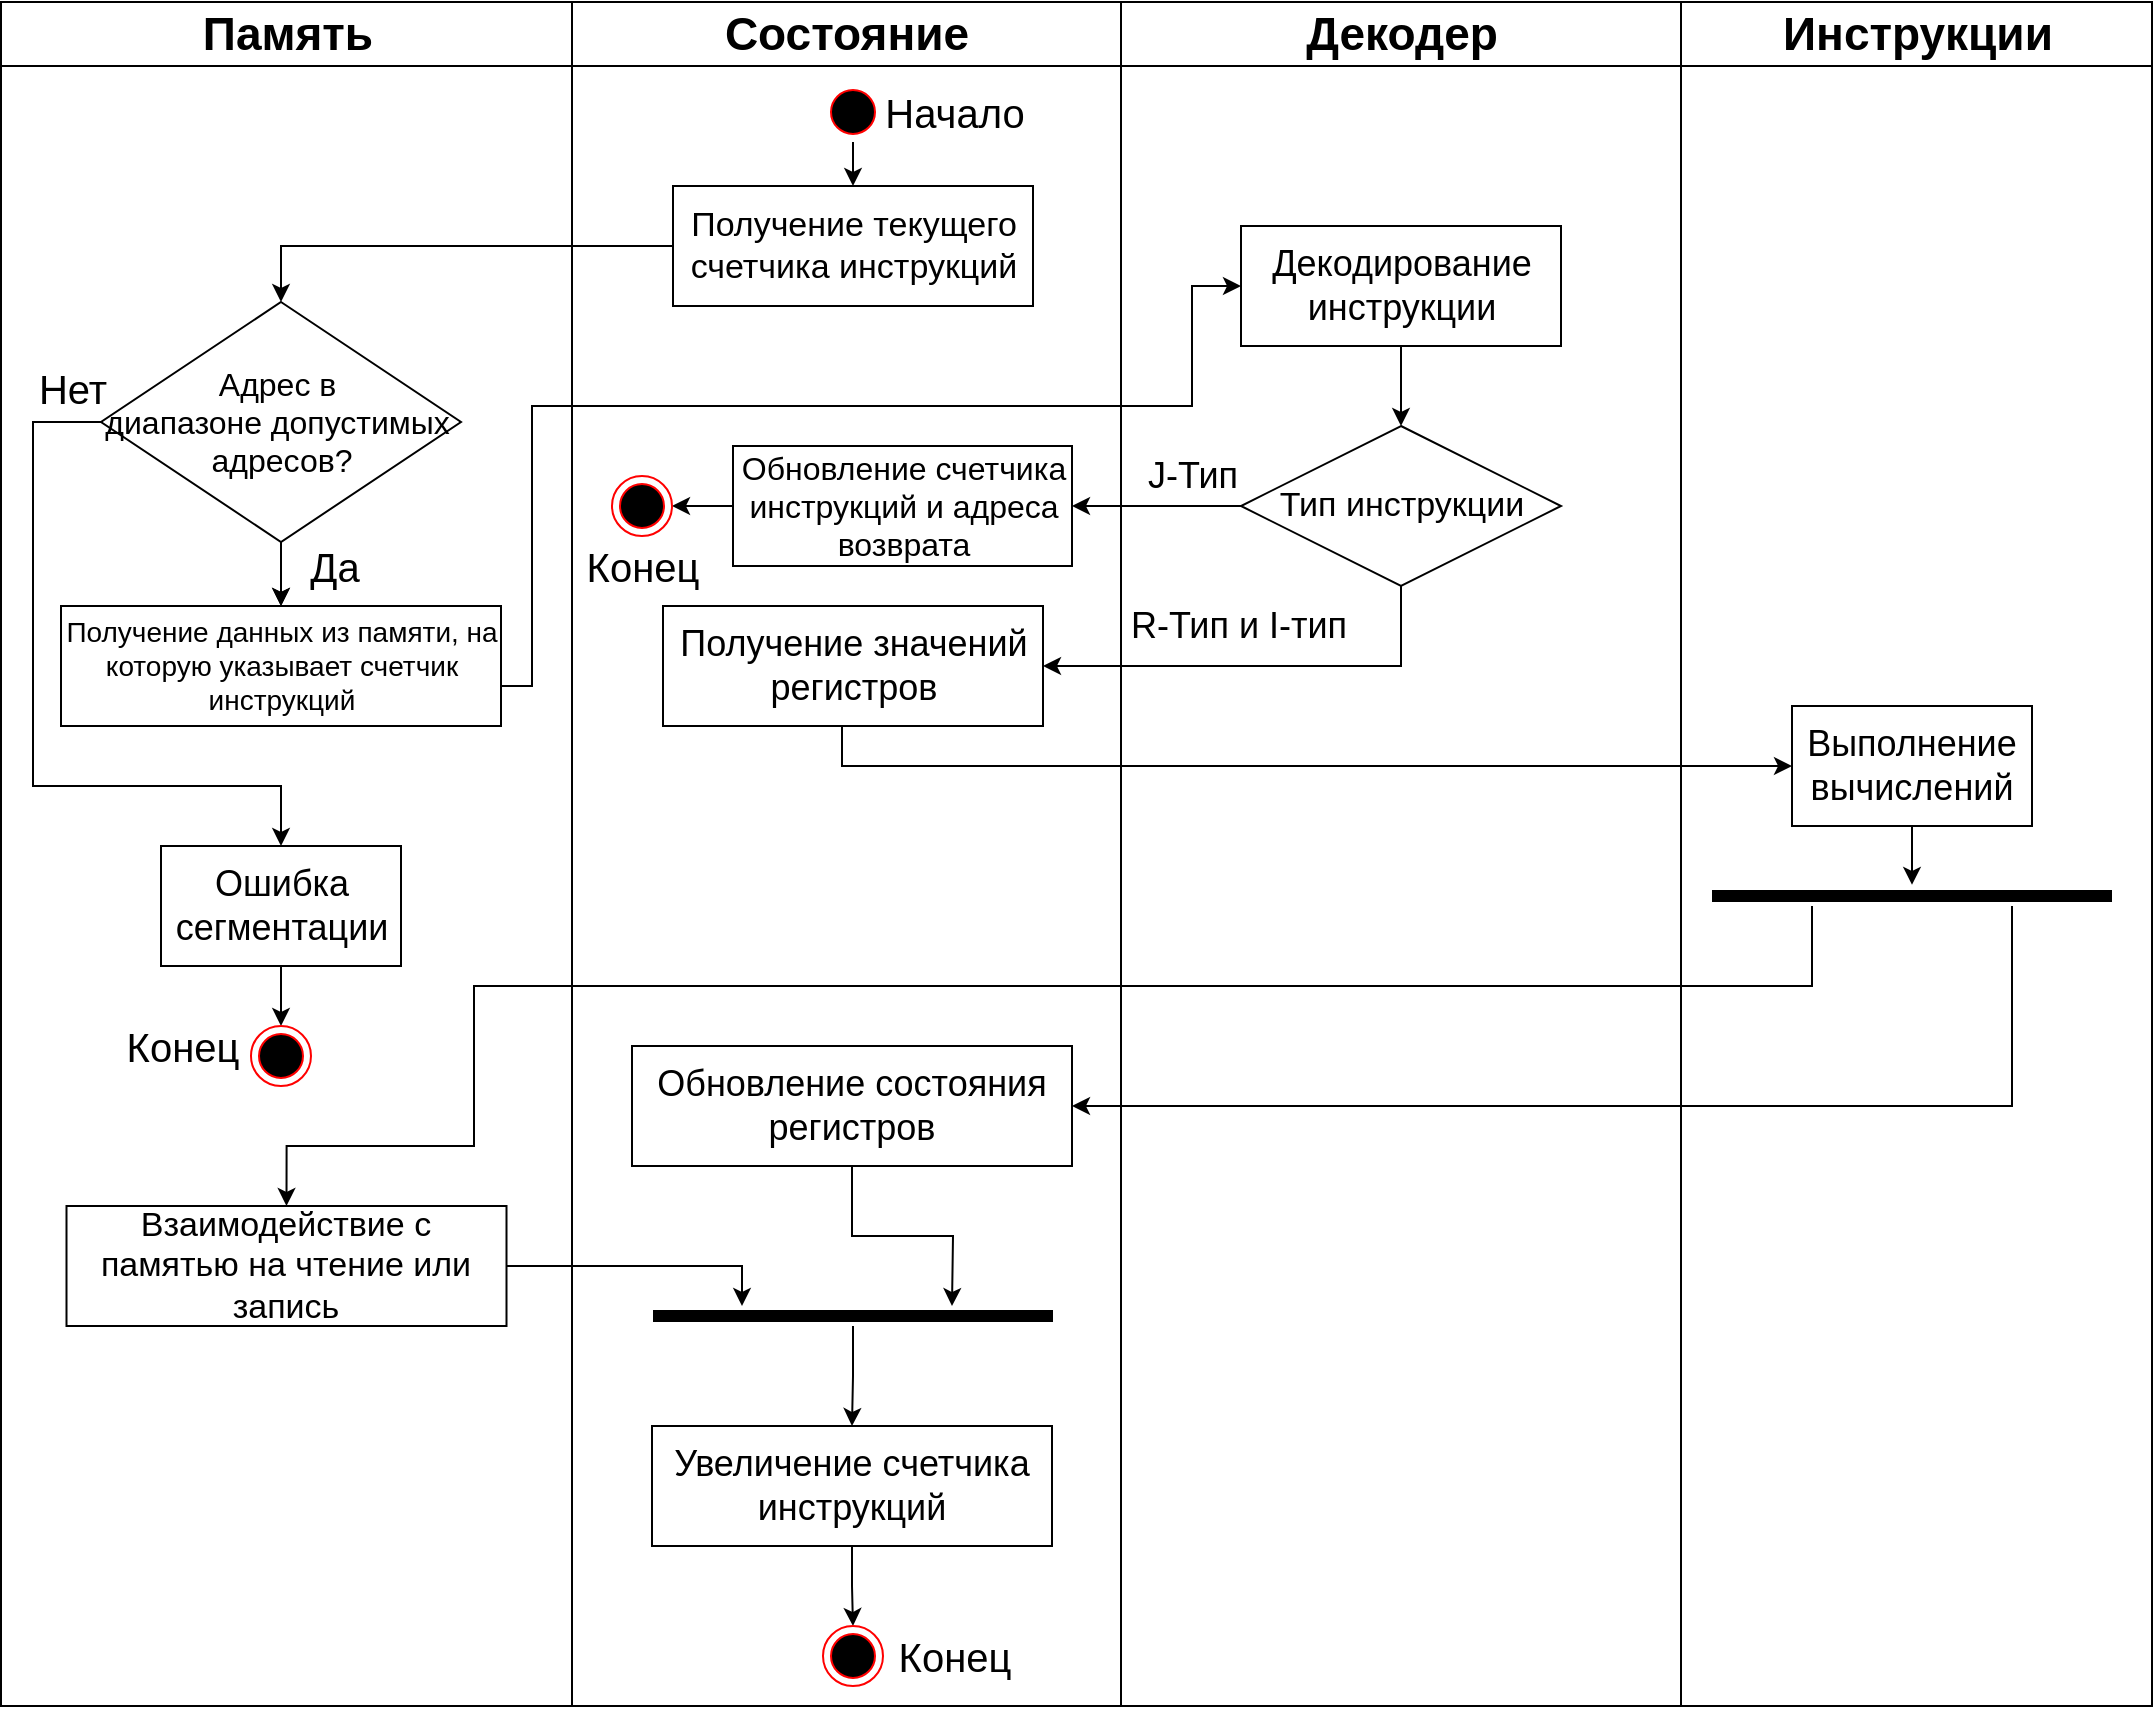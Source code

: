 <mxfile version="24.2.5" type="device">
  <diagram name="Page-1" id="e7e014a7-5840-1c2e-5031-d8a46d1fe8dd">
    <mxGraphModel dx="1735" dy="1209" grid="1" gridSize="10" guides="1" tooltips="1" connect="1" arrows="1" fold="1" page="1" pageScale="1" pageWidth="1169" pageHeight="826" background="none" math="0" shadow="0">
      <root>
        <mxCell id="0" />
        <mxCell id="1" parent="0" />
        <mxCell id="2" value="Память" style="swimlane;whiteSpace=wrap;fontSize=23;startSize=32;" parent="1" vertex="1">
          <mxGeometry x="164.5" y="128" width="285.5" height="852" as="geometry" />
        </mxCell>
        <mxCell id="o89kDsYOYbF2ws2InTHj-48" value="Получение данных из памяти, на которую указывает счетчик инструкций" style="rounded=0;whiteSpace=wrap;html=1;fontSize=14;" vertex="1" parent="2">
          <mxGeometry x="30" y="302" width="220" height="60" as="geometry" />
        </mxCell>
        <mxCell id="o89kDsYOYbF2ws2InTHj-55" style="edgeStyle=orthogonalEdgeStyle;rounded=0;orthogonalLoop=1;jettySize=auto;html=1;entryX=0.5;entryY=0;entryDx=0;entryDy=0;" edge="1" parent="2" source="o89kDsYOYbF2ws2InTHj-50" target="o89kDsYOYbF2ws2InTHj-48">
          <mxGeometry relative="1" as="geometry" />
        </mxCell>
        <mxCell id="o89kDsYOYbF2ws2InTHj-112" value="Да" style="edgeLabel;html=1;align=center;verticalAlign=middle;resizable=0;points=[];fontSize=20;" vertex="1" connectable="0" parent="o89kDsYOYbF2ws2InTHj-55">
          <mxGeometry x="-0.756" y="1" relative="1" as="geometry">
            <mxPoint x="25" y="6" as="offset" />
          </mxGeometry>
        </mxCell>
        <mxCell id="o89kDsYOYbF2ws2InTHj-58" style="edgeStyle=orthogonalEdgeStyle;rounded=0;orthogonalLoop=1;jettySize=auto;html=1;entryX=0.5;entryY=0;entryDx=0;entryDy=0;" edge="1" parent="2" source="o89kDsYOYbF2ws2InTHj-50" target="o89kDsYOYbF2ws2InTHj-56">
          <mxGeometry relative="1" as="geometry">
            <Array as="points">
              <mxPoint x="16" y="210" />
              <mxPoint x="16" y="392" />
              <mxPoint x="140" y="392" />
            </Array>
          </mxGeometry>
        </mxCell>
        <mxCell id="o89kDsYOYbF2ws2InTHj-114" value="Нет" style="edgeLabel;html=1;align=center;verticalAlign=middle;resizable=0;points=[];fontSize=20;" vertex="1" connectable="0" parent="o89kDsYOYbF2ws2InTHj-58">
          <mxGeometry x="-0.649" y="3" relative="1" as="geometry">
            <mxPoint x="16" y="-48" as="offset" />
          </mxGeometry>
        </mxCell>
        <mxCell id="o89kDsYOYbF2ws2InTHj-113" value="" style="edgeStyle=orthogonalEdgeStyle;rounded=0;orthogonalLoop=1;jettySize=auto;html=1;" edge="1" parent="2" source="o89kDsYOYbF2ws2InTHj-50" target="o89kDsYOYbF2ws2InTHj-48">
          <mxGeometry relative="1" as="geometry" />
        </mxCell>
        <mxCell id="o89kDsYOYbF2ws2InTHj-50" value="Адрес в&amp;nbsp;&lt;div&gt;диапазоне допустимых&amp;nbsp;&lt;div&gt;адресов?&lt;/div&gt;&lt;/div&gt;" style="rhombus;whiteSpace=wrap;html=1;fontSize=16;" vertex="1" parent="2">
          <mxGeometry x="50" y="150" width="180" height="120" as="geometry" />
        </mxCell>
        <mxCell id="o89kDsYOYbF2ws2InTHj-60" style="edgeStyle=orthogonalEdgeStyle;rounded=0;orthogonalLoop=1;jettySize=auto;html=1;entryX=0.5;entryY=0;entryDx=0;entryDy=0;" edge="1" parent="2" source="o89kDsYOYbF2ws2InTHj-56" target="o89kDsYOYbF2ws2InTHj-59">
          <mxGeometry relative="1" as="geometry" />
        </mxCell>
        <mxCell id="o89kDsYOYbF2ws2InTHj-56" value="Ошибка сегментации" style="rounded=0;whiteSpace=wrap;html=1;fontSize=18;" vertex="1" parent="2">
          <mxGeometry x="80" y="422" width="120" height="60" as="geometry" />
        </mxCell>
        <mxCell id="o89kDsYOYbF2ws2InTHj-59" value="" style="ellipse;shape=endState;fillColor=#000000;strokeColor=#ff0000" vertex="1" parent="2">
          <mxGeometry x="125" y="512" width="30" height="30" as="geometry" />
        </mxCell>
        <mxCell id="o89kDsYOYbF2ws2InTHj-99" value="Взаимодействие с памятью на чтение или запись" style="rounded=0;whiteSpace=wrap;html=1;fontSize=17;" vertex="1" parent="2">
          <mxGeometry x="32.75" y="602" width="220" height="60" as="geometry" />
        </mxCell>
        <mxCell id="o89kDsYOYbF2ws2InTHj-117" value="Конец" style="text;html=1;align=center;verticalAlign=middle;resizable=0;points=[];autosize=1;strokeColor=none;fillColor=none;fontSize=20;" vertex="1" parent="2">
          <mxGeometry x="50" y="502" width="80" height="40" as="geometry" />
        </mxCell>
        <mxCell id="3" value="Состояние" style="swimlane;whiteSpace=wrap;startSize=32;fontSize=23;" parent="1" vertex="1">
          <mxGeometry x="450" y="128" width="274.5" height="852" as="geometry" />
        </mxCell>
        <mxCell id="o89kDsYOYbF2ws2InTHj-61" style="edgeStyle=orthogonalEdgeStyle;rounded=0;orthogonalLoop=1;jettySize=auto;html=1;entryX=0.5;entryY=0;entryDx=0;entryDy=0;" edge="1" parent="3" source="13" target="o89kDsYOYbF2ws2InTHj-47">
          <mxGeometry relative="1" as="geometry" />
        </mxCell>
        <mxCell id="13" value="" style="ellipse;shape=startState;fillColor=#000000;strokeColor=#ff0000;" parent="3" vertex="1">
          <mxGeometry x="125.5" y="40" width="30" height="30" as="geometry" />
        </mxCell>
        <mxCell id="o89kDsYOYbF2ws2InTHj-47" value="Получение текущего счетчика инструкций" style="rounded=0;whiteSpace=wrap;html=1;fontSize=17;" vertex="1" parent="3">
          <mxGeometry x="50.5" y="92" width="180" height="60" as="geometry" />
        </mxCell>
        <mxCell id="o89kDsYOYbF2ws2InTHj-111" style="edgeStyle=orthogonalEdgeStyle;rounded=0;orthogonalLoop=1;jettySize=auto;html=1;entryX=1;entryY=0.5;entryDx=0;entryDy=0;" edge="1" parent="3" source="o89kDsYOYbF2ws2InTHj-66" target="o89kDsYOYbF2ws2InTHj-110">
          <mxGeometry relative="1" as="geometry" />
        </mxCell>
        <mxCell id="o89kDsYOYbF2ws2InTHj-66" value="Обновление счетчика инструкций и адреса возврата" style="rounded=0;whiteSpace=wrap;html=1;fontSize=16;" vertex="1" parent="3">
          <mxGeometry x="80.5" y="222" width="169.5" height="60" as="geometry" />
        </mxCell>
        <mxCell id="o89kDsYOYbF2ws2InTHj-79" value="Получение значений регистров" style="rounded=0;whiteSpace=wrap;html=1;fontSize=18;" vertex="1" parent="3">
          <mxGeometry x="45.5" y="302" width="190" height="60" as="geometry" />
        </mxCell>
        <mxCell id="o89kDsYOYbF2ws2InTHj-100" value="Обновление состояния регистров" style="rounded=0;whiteSpace=wrap;html=1;fontSize=18;" vertex="1" parent="3">
          <mxGeometry x="30" y="522" width="220" height="60" as="geometry" />
        </mxCell>
        <mxCell id="o89kDsYOYbF2ws2InTHj-107" style="edgeStyle=orthogonalEdgeStyle;rounded=0;orthogonalLoop=1;jettySize=auto;html=1;entryX=0.5;entryY=0;entryDx=0;entryDy=0;" edge="1" parent="3" source="o89kDsYOYbF2ws2InTHj-103" target="o89kDsYOYbF2ws2InTHj-106">
          <mxGeometry relative="1" as="geometry" />
        </mxCell>
        <mxCell id="o89kDsYOYbF2ws2InTHj-103" value="" style="shape=line;html=1;strokeWidth=6;fillColor=#000000;rotation=0;" vertex="1" parent="3">
          <mxGeometry x="40.5" y="652" width="200" height="10" as="geometry" />
        </mxCell>
        <mxCell id="o89kDsYOYbF2ws2InTHj-105" style="edgeStyle=orthogonalEdgeStyle;rounded=0;orthogonalLoop=1;jettySize=auto;html=1;" edge="1" parent="3" source="o89kDsYOYbF2ws2InTHj-100">
          <mxGeometry relative="1" as="geometry">
            <mxPoint x="190" y="652" as="targetPoint" />
          </mxGeometry>
        </mxCell>
        <mxCell id="o89kDsYOYbF2ws2InTHj-109" style="edgeStyle=orthogonalEdgeStyle;rounded=0;orthogonalLoop=1;jettySize=auto;html=1;entryX=0.5;entryY=0;entryDx=0;entryDy=0;" edge="1" parent="3" source="o89kDsYOYbF2ws2InTHj-106" target="o89kDsYOYbF2ws2InTHj-108">
          <mxGeometry relative="1" as="geometry" />
        </mxCell>
        <mxCell id="o89kDsYOYbF2ws2InTHj-106" value="Увеличение счетчика инструкций" style="rounded=0;whiteSpace=wrap;html=1;fontSize=18;" vertex="1" parent="3">
          <mxGeometry x="40" y="712" width="200" height="60" as="geometry" />
        </mxCell>
        <mxCell id="o89kDsYOYbF2ws2InTHj-108" value="" style="ellipse;shape=endState;fillColor=#000000;strokeColor=#ff0000" vertex="1" parent="3">
          <mxGeometry x="125.5" y="812" width="30" height="30" as="geometry" />
        </mxCell>
        <mxCell id="o89kDsYOYbF2ws2InTHj-110" value="" style="ellipse;shape=endState;fillColor=#000000;strokeColor=#ff0000" vertex="1" parent="3">
          <mxGeometry x="20" y="237" width="30" height="30" as="geometry" />
        </mxCell>
        <mxCell id="o89kDsYOYbF2ws2InTHj-115" value="Начало" style="text;html=1;align=center;verticalAlign=middle;resizable=0;points=[];autosize=1;strokeColor=none;fillColor=none;fontSize=20;" vertex="1" parent="3">
          <mxGeometry x="145.5" y="35" width="90" height="40" as="geometry" />
        </mxCell>
        <mxCell id="o89kDsYOYbF2ws2InTHj-116" value="Конец" style="text;html=1;align=center;verticalAlign=middle;resizable=0;points=[];autosize=1;strokeColor=none;fillColor=none;fontSize=20;" vertex="1" parent="3">
          <mxGeometry x="-5" y="262" width="80" height="40" as="geometry" />
        </mxCell>
        <mxCell id="o89kDsYOYbF2ws2InTHj-118" value="Конец" style="text;html=1;align=center;verticalAlign=middle;resizable=0;points=[];autosize=1;strokeColor=none;fillColor=none;fontSize=20;" vertex="1" parent="3">
          <mxGeometry x="150.5" y="807" width="80" height="40" as="geometry" />
        </mxCell>
        <mxCell id="4" value="Декодер" style="swimlane;whiteSpace=wrap;fontSize=23;startSize=32;" parent="1" vertex="1">
          <mxGeometry x="724.5" y="128" width="280" height="852" as="geometry" />
        </mxCell>
        <mxCell id="o89kDsYOYbF2ws2InTHj-69" style="edgeStyle=orthogonalEdgeStyle;rounded=0;orthogonalLoop=1;jettySize=auto;html=1;entryX=0.5;entryY=0;entryDx=0;entryDy=0;" edge="1" parent="4" source="o89kDsYOYbF2ws2InTHj-62" target="o89kDsYOYbF2ws2InTHj-64">
          <mxGeometry relative="1" as="geometry" />
        </mxCell>
        <mxCell id="o89kDsYOYbF2ws2InTHj-62" value="Декодирование инструкции" style="rounded=0;whiteSpace=wrap;html=1;fontSize=18;" vertex="1" parent="4">
          <mxGeometry x="60" y="112" width="160" height="60" as="geometry" />
        </mxCell>
        <mxCell id="o89kDsYOYbF2ws2InTHj-64" value="Тип&amp;nbsp;&lt;span style=&quot;background-color: initial; font-size: 17px;&quot;&gt;инструкции&lt;/span&gt;" style="rhombus;whiteSpace=wrap;html=1;fontSize=17;verticalAlign=middle;labelPosition=center;verticalLabelPosition=middle;align=center;" vertex="1" parent="4">
          <mxGeometry x="60" y="212" width="160" height="80" as="geometry" />
        </mxCell>
        <mxCell id="o89kDsYOYbF2ws2InTHj-41" value="Инструкции" style="swimlane;whiteSpace=wrap;fontSize=23;startSize=32;" vertex="1" parent="1">
          <mxGeometry x="1004.5" y="128" width="235.5" height="852" as="geometry" />
        </mxCell>
        <mxCell id="o89kDsYOYbF2ws2InTHj-70" value="Выполнение вычислений" style="rounded=0;whiteSpace=wrap;html=1;fontSize=18;" vertex="1" parent="o89kDsYOYbF2ws2InTHj-41">
          <mxGeometry x="55.5" y="352" width="120" height="60" as="geometry" />
        </mxCell>
        <mxCell id="o89kDsYOYbF2ws2InTHj-93" value="" style="shape=line;html=1;strokeWidth=6;fillColor=#000000;rotation=0;" vertex="1" parent="o89kDsYOYbF2ws2InTHj-41">
          <mxGeometry x="15.5" y="442" width="200" height="10" as="geometry" />
        </mxCell>
        <mxCell id="o89kDsYOYbF2ws2InTHj-98" style="edgeStyle=orthogonalEdgeStyle;rounded=0;orthogonalLoop=1;jettySize=auto;html=1;entryX=0.5;entryY=-0.057;entryDx=0;entryDy=0;entryPerimeter=0;" edge="1" parent="o89kDsYOYbF2ws2InTHj-41" source="o89kDsYOYbF2ws2InTHj-70" target="o89kDsYOYbF2ws2InTHj-93">
          <mxGeometry relative="1" as="geometry" />
        </mxCell>
        <mxCell id="o89kDsYOYbF2ws2InTHj-51" style="edgeStyle=orthogonalEdgeStyle;rounded=0;orthogonalLoop=1;jettySize=auto;html=1;entryX=0.5;entryY=0;entryDx=0;entryDy=0;" edge="1" parent="1" source="o89kDsYOYbF2ws2InTHj-47" target="o89kDsYOYbF2ws2InTHj-50">
          <mxGeometry relative="1" as="geometry" />
        </mxCell>
        <mxCell id="o89kDsYOYbF2ws2InTHj-63" style="edgeStyle=orthogonalEdgeStyle;rounded=0;orthogonalLoop=1;jettySize=auto;html=1;entryX=0;entryY=0.5;entryDx=0;entryDy=0;" edge="1" parent="1" source="o89kDsYOYbF2ws2InTHj-48" target="o89kDsYOYbF2ws2InTHj-62">
          <mxGeometry relative="1" as="geometry">
            <Array as="points">
              <mxPoint x="430" y="470" />
              <mxPoint x="430" y="330" />
              <mxPoint x="760" y="330" />
              <mxPoint x="760" y="270" />
            </Array>
          </mxGeometry>
        </mxCell>
        <mxCell id="o89kDsYOYbF2ws2InTHj-67" style="edgeStyle=orthogonalEdgeStyle;rounded=0;orthogonalLoop=1;jettySize=auto;html=1;entryX=1;entryY=0.5;entryDx=0;entryDy=0;" edge="1" parent="1" source="o89kDsYOYbF2ws2InTHj-64" target="o89kDsYOYbF2ws2InTHj-66">
          <mxGeometry relative="1" as="geometry" />
        </mxCell>
        <mxCell id="o89kDsYOYbF2ws2InTHj-68" value="J-Тип" style="edgeLabel;html=1;align=center;verticalAlign=middle;resizable=0;points=[];fontSize=18;" vertex="1" connectable="0" parent="o89kDsYOYbF2ws2InTHj-67">
          <mxGeometry x="-0.372" y="1" relative="1" as="geometry">
            <mxPoint x="2" y="-16" as="offset" />
          </mxGeometry>
        </mxCell>
        <mxCell id="o89kDsYOYbF2ws2InTHj-80" style="edgeStyle=orthogonalEdgeStyle;rounded=0;orthogonalLoop=1;jettySize=auto;html=1;entryX=1;entryY=0.5;entryDx=0;entryDy=0;" edge="1" parent="1" source="o89kDsYOYbF2ws2InTHj-64" target="o89kDsYOYbF2ws2InTHj-79">
          <mxGeometry relative="1" as="geometry">
            <Array as="points">
              <mxPoint x="865" y="460" />
            </Array>
          </mxGeometry>
        </mxCell>
        <mxCell id="o89kDsYOYbF2ws2InTHj-81" value="R-Тип и I-тип" style="edgeLabel;html=1;align=center;verticalAlign=middle;resizable=0;points=[];fontSize=18;" vertex="1" connectable="0" parent="o89kDsYOYbF2ws2InTHj-80">
          <mxGeometry x="-0.08" y="-3" relative="1" as="geometry">
            <mxPoint x="-21" y="-17" as="offset" />
          </mxGeometry>
        </mxCell>
        <mxCell id="o89kDsYOYbF2ws2InTHj-83" style="edgeStyle=orthogonalEdgeStyle;rounded=0;orthogonalLoop=1;jettySize=auto;html=1;entryX=0;entryY=0.5;entryDx=0;entryDy=0;" edge="1" parent="1" source="o89kDsYOYbF2ws2InTHj-79" target="o89kDsYOYbF2ws2InTHj-70">
          <mxGeometry relative="1" as="geometry">
            <mxPoint x="1144.5" y="340" as="targetPoint" />
            <Array as="points">
              <mxPoint x="585" y="510" />
            </Array>
          </mxGeometry>
        </mxCell>
        <mxCell id="o89kDsYOYbF2ws2InTHj-102" style="edgeStyle=orthogonalEdgeStyle;rounded=0;orthogonalLoop=1;jettySize=auto;html=1;entryX=1;entryY=0.5;entryDx=0;entryDy=0;" edge="1" parent="1" source="o89kDsYOYbF2ws2InTHj-93" target="o89kDsYOYbF2ws2InTHj-100">
          <mxGeometry relative="1" as="geometry">
            <mxPoint x="850" y="630" as="targetPoint" />
            <Array as="points">
              <mxPoint x="1170" y="680" />
            </Array>
          </mxGeometry>
        </mxCell>
        <mxCell id="o89kDsYOYbF2ws2InTHj-101" style="edgeStyle=orthogonalEdgeStyle;rounded=0;orthogonalLoop=1;jettySize=auto;html=1;entryX=0.5;entryY=0;entryDx=0;entryDy=0;" edge="1" parent="1" source="o89kDsYOYbF2ws2InTHj-93" target="o89kDsYOYbF2ws2InTHj-99">
          <mxGeometry relative="1" as="geometry">
            <Array as="points">
              <mxPoint x="1070" y="620" />
              <mxPoint x="401" y="620" />
              <mxPoint x="401" y="700" />
              <mxPoint x="307" y="700" />
            </Array>
          </mxGeometry>
        </mxCell>
        <mxCell id="o89kDsYOYbF2ws2InTHj-104" style="edgeStyle=orthogonalEdgeStyle;rounded=0;orthogonalLoop=1;jettySize=auto;html=1;" edge="1" parent="1" source="o89kDsYOYbF2ws2InTHj-99">
          <mxGeometry relative="1" as="geometry">
            <mxPoint x="535" y="780" as="targetPoint" />
            <Array as="points">
              <mxPoint x="305" y="760" />
              <mxPoint x="535" y="760" />
            </Array>
          </mxGeometry>
        </mxCell>
      </root>
    </mxGraphModel>
  </diagram>
</mxfile>
